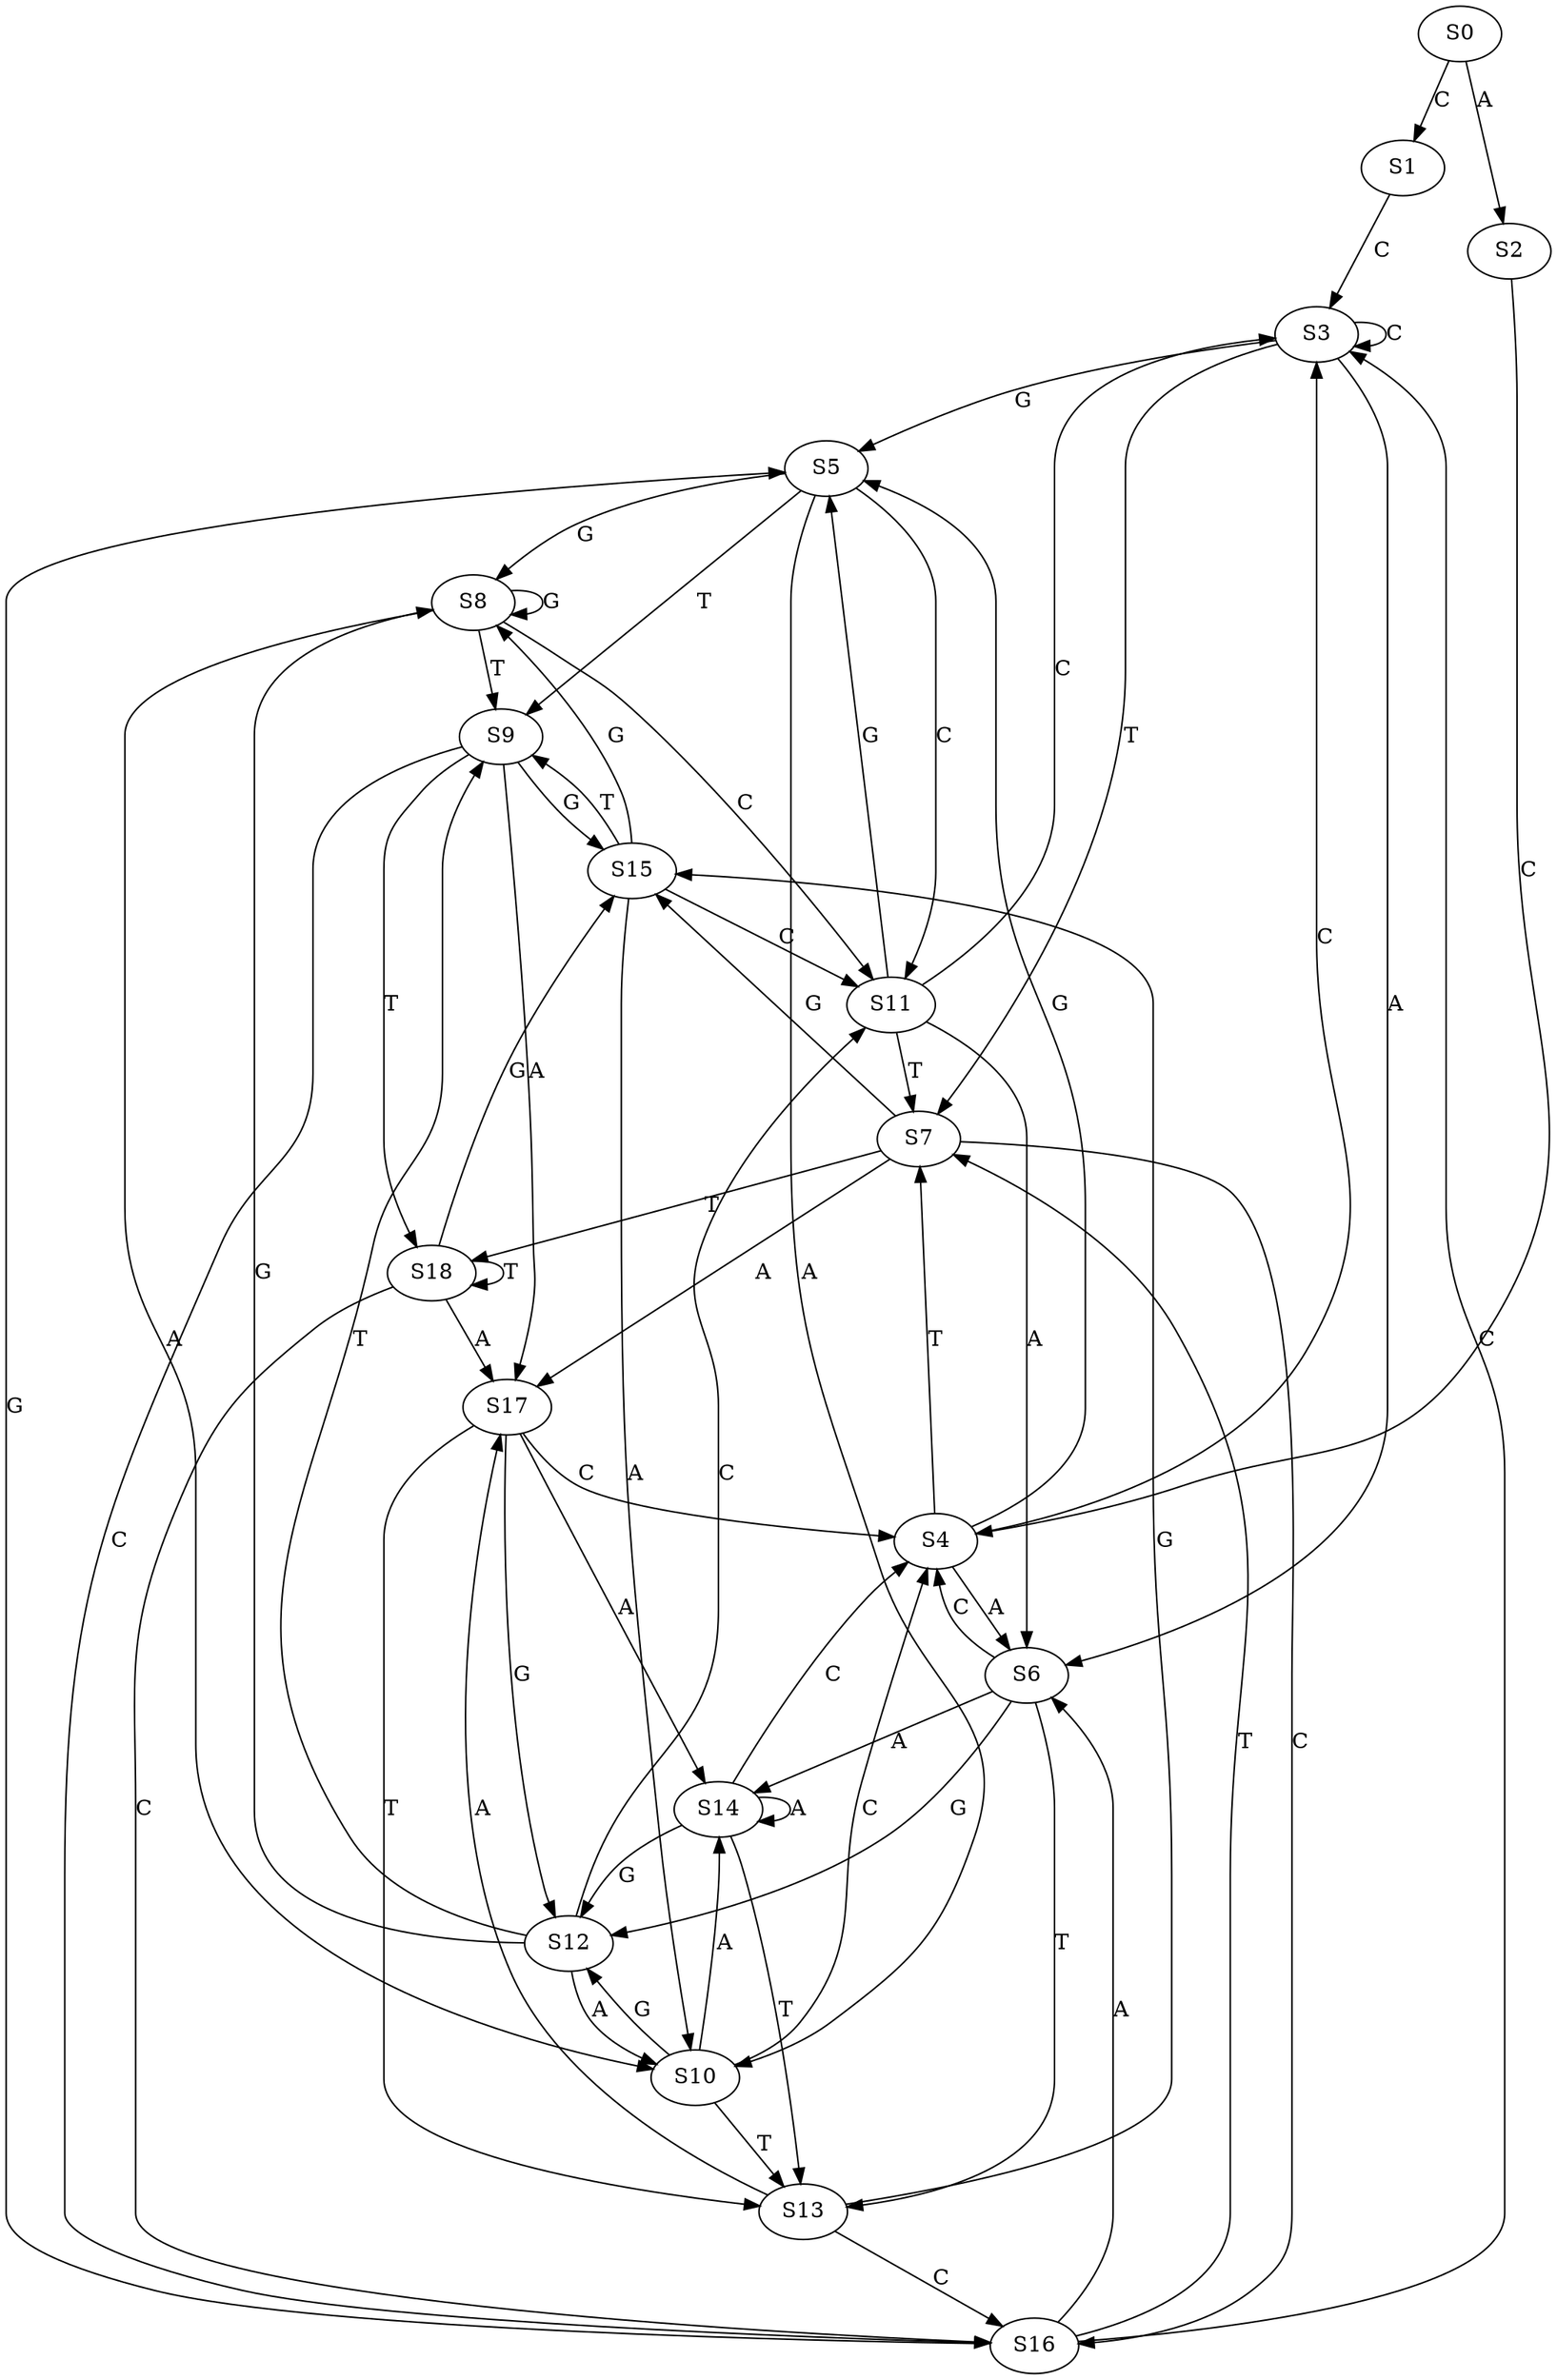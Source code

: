 strict digraph  {
	S0 -> S1 [ label = C ];
	S0 -> S2 [ label = A ];
	S1 -> S3 [ label = C ];
	S2 -> S4 [ label = C ];
	S3 -> S5 [ label = G ];
	S3 -> S3 [ label = C ];
	S3 -> S6 [ label = A ];
	S3 -> S7 [ label = T ];
	S4 -> S6 [ label = A ];
	S4 -> S7 [ label = T ];
	S4 -> S3 [ label = C ];
	S4 -> S5 [ label = G ];
	S5 -> S8 [ label = G ];
	S5 -> S9 [ label = T ];
	S5 -> S10 [ label = A ];
	S5 -> S11 [ label = C ];
	S6 -> S12 [ label = G ];
	S6 -> S13 [ label = T ];
	S6 -> S4 [ label = C ];
	S6 -> S14 [ label = A ];
	S7 -> S15 [ label = G ];
	S7 -> S16 [ label = C ];
	S7 -> S17 [ label = A ];
	S7 -> S18 [ label = T ];
	S8 -> S10 [ label = A ];
	S8 -> S9 [ label = T ];
	S8 -> S8 [ label = G ];
	S8 -> S11 [ label = C ];
	S9 -> S17 [ label = A ];
	S9 -> S16 [ label = C ];
	S9 -> S15 [ label = G ];
	S9 -> S18 [ label = T ];
	S10 -> S12 [ label = G ];
	S10 -> S14 [ label = A ];
	S10 -> S4 [ label = C ];
	S10 -> S13 [ label = T ];
	S11 -> S3 [ label = C ];
	S11 -> S7 [ label = T ];
	S11 -> S5 [ label = G ];
	S11 -> S6 [ label = A ];
	S12 -> S9 [ label = T ];
	S12 -> S8 [ label = G ];
	S12 -> S10 [ label = A ];
	S12 -> S11 [ label = C ];
	S13 -> S17 [ label = A ];
	S13 -> S16 [ label = C ];
	S13 -> S15 [ label = G ];
	S14 -> S13 [ label = T ];
	S14 -> S4 [ label = C ];
	S14 -> S12 [ label = G ];
	S14 -> S14 [ label = A ];
	S15 -> S10 [ label = A ];
	S15 -> S9 [ label = T ];
	S15 -> S11 [ label = C ];
	S15 -> S8 [ label = G ];
	S16 -> S7 [ label = T ];
	S16 -> S5 [ label = G ];
	S16 -> S3 [ label = C ];
	S16 -> S6 [ label = A ];
	S17 -> S12 [ label = G ];
	S17 -> S13 [ label = T ];
	S17 -> S14 [ label = A ];
	S17 -> S4 [ label = C ];
	S18 -> S16 [ label = C ];
	S18 -> S17 [ label = A ];
	S18 -> S15 [ label = G ];
	S18 -> S18 [ label = T ];
}
